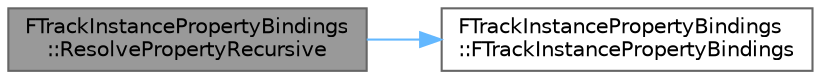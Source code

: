 digraph "FTrackInstancePropertyBindings::ResolvePropertyRecursive"
{
 // INTERACTIVE_SVG=YES
 // LATEX_PDF_SIZE
  bgcolor="transparent";
  edge [fontname=Helvetica,fontsize=10,labelfontname=Helvetica,labelfontsize=10];
  node [fontname=Helvetica,fontsize=10,shape=box,height=0.2,width=0.4];
  rankdir="LR";
  Node1 [id="Node000001",label="FTrackInstancePropertyBindings\l::ResolvePropertyRecursive",height=0.2,width=0.4,color="gray40", fillcolor="grey60", style="filled", fontcolor="black",tooltip=" "];
  Node1 -> Node2 [id="edge1_Node000001_Node000002",color="steelblue1",style="solid",tooltip=" "];
  Node2 [id="Node000002",label="FTrackInstancePropertyBindings\l::FTrackInstancePropertyBindings",height=0.2,width=0.4,color="grey40", fillcolor="white", style="filled",URL="$de/d6c/classFTrackInstancePropertyBindings.html#a474743c3ee70b06563c4b93da9749f50",tooltip=" "];
}
